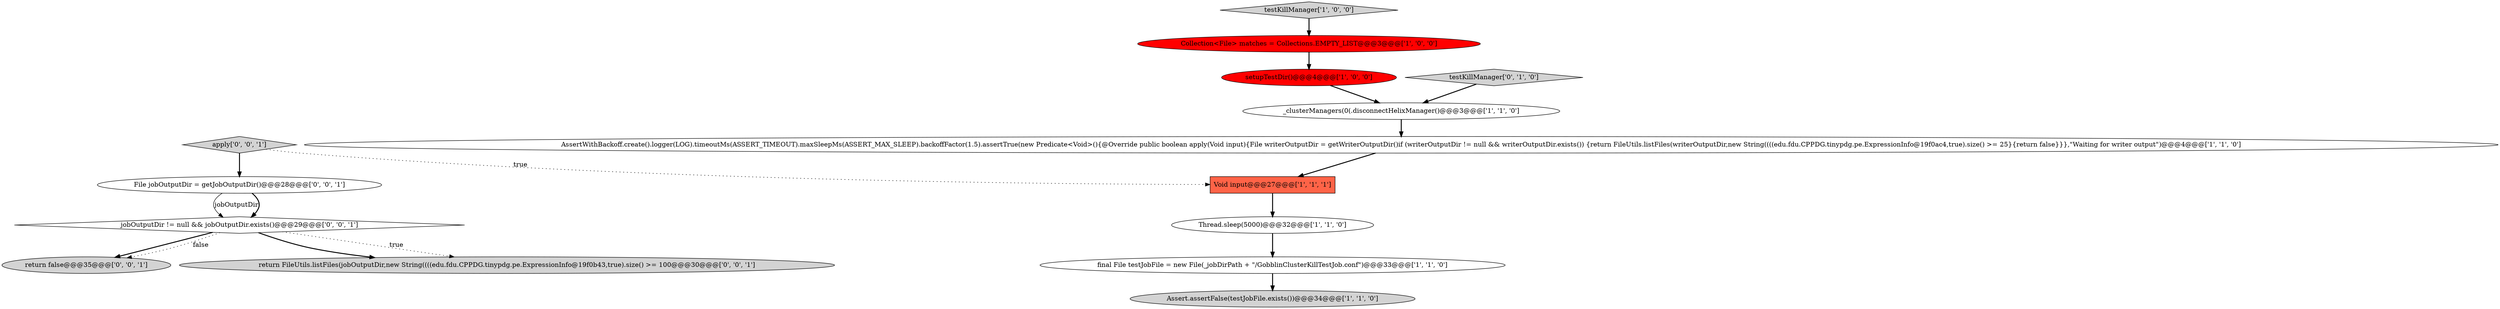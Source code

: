 digraph {
12 [style = filled, label = "return false@@@35@@@['0', '0', '1']", fillcolor = lightgray, shape = ellipse image = "AAA0AAABBB3BBB"];
5 [style = filled, label = "setupTestDir()@@@4@@@['1', '0', '0']", fillcolor = red, shape = ellipse image = "AAA1AAABBB1BBB"];
4 [style = filled, label = "Collection<File> matches = Collections.EMPTY_LIST@@@3@@@['1', '0', '0']", fillcolor = red, shape = ellipse image = "AAA1AAABBB1BBB"];
3 [style = filled, label = "final File testJobFile = new File(_jobDirPath + \"/GobblinClusterKillTestJob.conf\")@@@33@@@['1', '1', '0']", fillcolor = white, shape = ellipse image = "AAA0AAABBB1BBB"];
0 [style = filled, label = "AssertWithBackoff.create().logger(LOG).timeoutMs(ASSERT_TIMEOUT).maxSleepMs(ASSERT_MAX_SLEEP).backoffFactor(1.5).assertTrue(new Predicate<Void>(){@Override public boolean apply(Void input){File writerOutputDir = getWriterOutputDir()if (writerOutputDir != null && writerOutputDir.exists()) {return FileUtils.listFiles(writerOutputDir,new String((((edu.fdu.CPPDG.tinypdg.pe.ExpressionInfo@19f0ac4,true).size() >= 25}{return false}}},\"Waiting for writer output\")@@@4@@@['1', '1', '0']", fillcolor = white, shape = ellipse image = "AAA0AAABBB1BBB"];
8 [style = filled, label = "Void input@@@27@@@['1', '1', '1']", fillcolor = tomato, shape = box image = "AAA0AAABBB1BBB"];
9 [style = filled, label = "testKillManager['0', '1', '0']", fillcolor = lightgray, shape = diamond image = "AAA0AAABBB2BBB"];
10 [style = filled, label = "return FileUtils.listFiles(jobOutputDir,new String((((edu.fdu.CPPDG.tinypdg.pe.ExpressionInfo@19f0b43,true).size() >= 100@@@30@@@['0', '0', '1']", fillcolor = lightgray, shape = ellipse image = "AAA0AAABBB3BBB"];
13 [style = filled, label = "apply['0', '0', '1']", fillcolor = lightgray, shape = diamond image = "AAA0AAABBB3BBB"];
14 [style = filled, label = "File jobOutputDir = getJobOutputDir()@@@28@@@['0', '0', '1']", fillcolor = white, shape = ellipse image = "AAA0AAABBB3BBB"];
11 [style = filled, label = "jobOutputDir != null && jobOutputDir.exists()@@@29@@@['0', '0', '1']", fillcolor = white, shape = diamond image = "AAA0AAABBB3BBB"];
1 [style = filled, label = "Thread.sleep(5000)@@@32@@@['1', '1', '0']", fillcolor = white, shape = ellipse image = "AAA0AAABBB1BBB"];
2 [style = filled, label = "_clusterManagers(0(.disconnectHelixManager()@@@3@@@['1', '1', '0']", fillcolor = white, shape = ellipse image = "AAA0AAABBB1BBB"];
6 [style = filled, label = "Assert.assertFalse(testJobFile.exists())@@@34@@@['1', '1', '0']", fillcolor = lightgray, shape = ellipse image = "AAA0AAABBB1BBB"];
7 [style = filled, label = "testKillManager['1', '0', '0']", fillcolor = lightgray, shape = diamond image = "AAA0AAABBB1BBB"];
1->3 [style = bold, label=""];
8->1 [style = bold, label=""];
3->6 [style = bold, label=""];
5->2 [style = bold, label=""];
2->0 [style = bold, label=""];
11->12 [style = bold, label=""];
14->11 [style = solid, label="jobOutputDir"];
7->4 [style = bold, label=""];
13->8 [style = dotted, label="true"];
9->2 [style = bold, label=""];
4->5 [style = bold, label=""];
14->11 [style = bold, label=""];
11->10 [style = bold, label=""];
13->14 [style = bold, label=""];
11->10 [style = dotted, label="true"];
11->12 [style = dotted, label="false"];
0->8 [style = bold, label=""];
}
